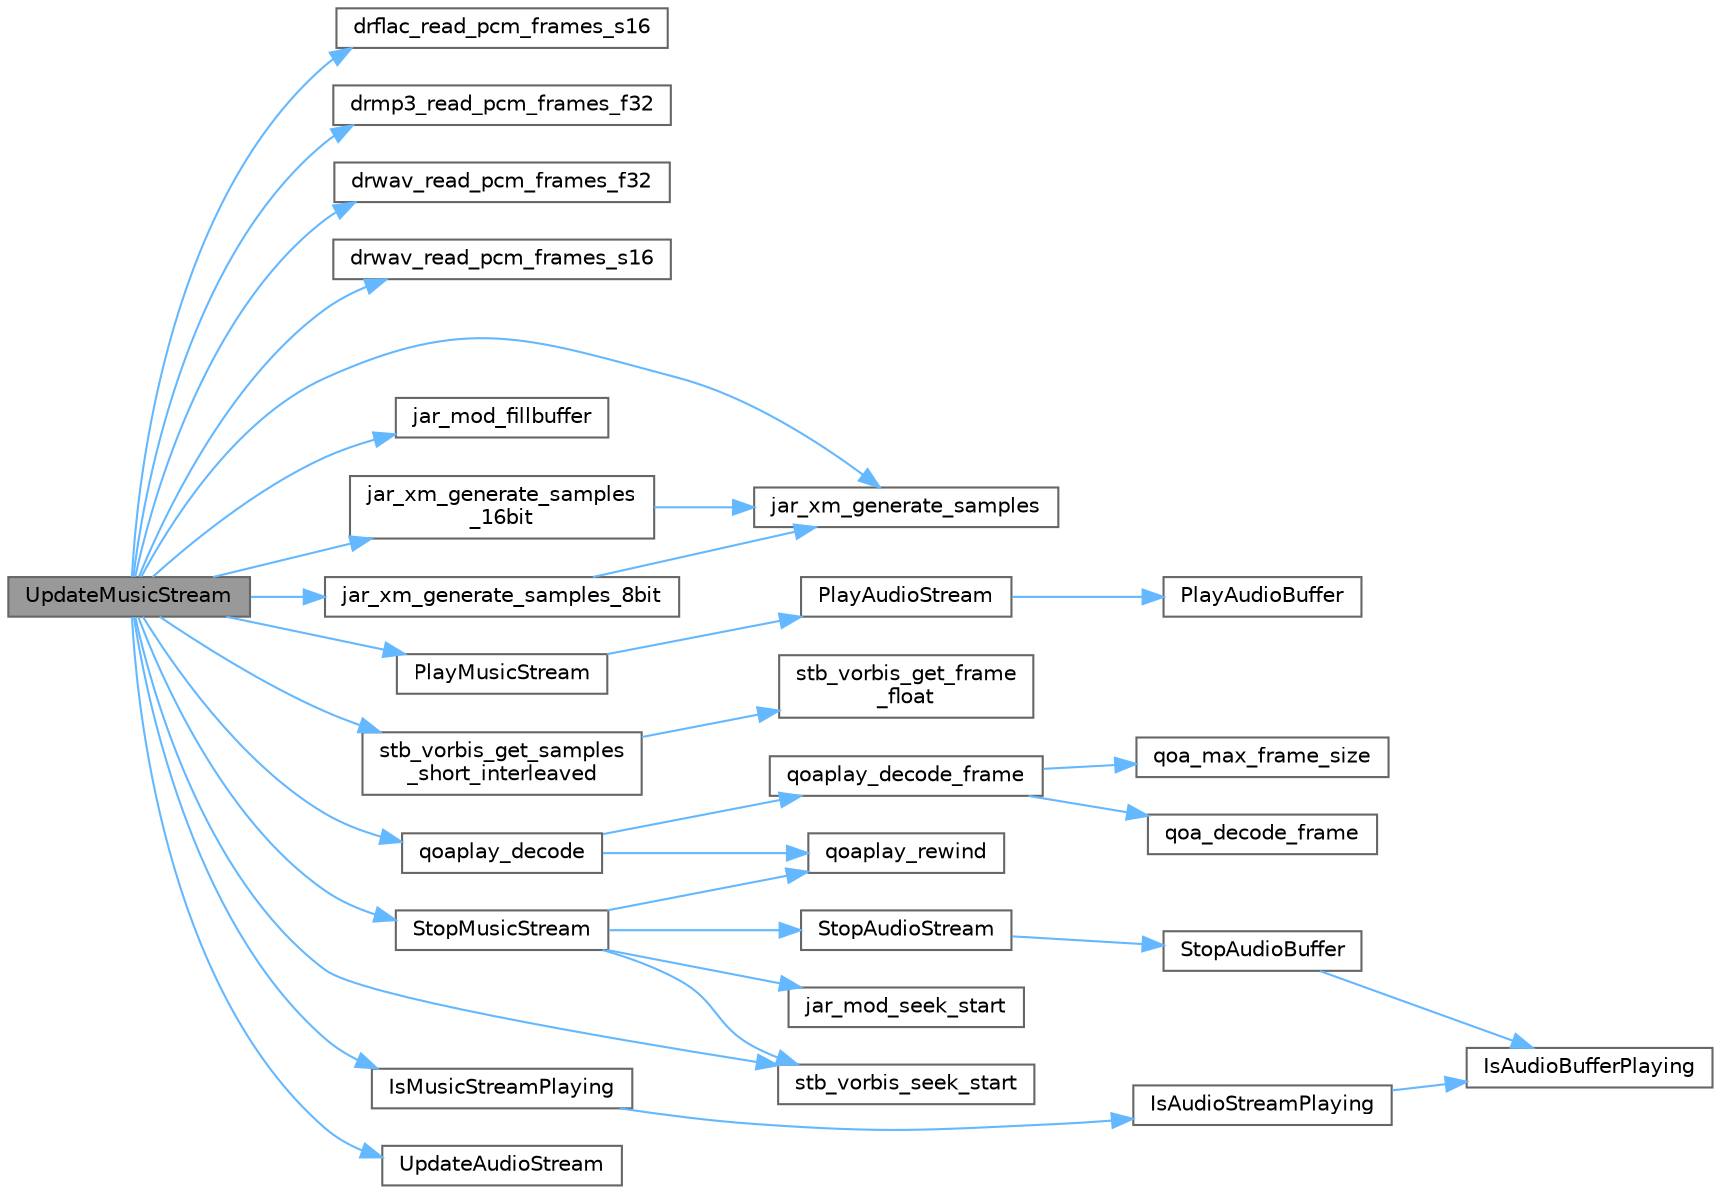 digraph "UpdateMusicStream"
{
 // LATEX_PDF_SIZE
  bgcolor="transparent";
  edge [fontname=Helvetica,fontsize=10,labelfontname=Helvetica,labelfontsize=10];
  node [fontname=Helvetica,fontsize=10,shape=box,height=0.2,width=0.4];
  rankdir="LR";
  Node1 [id="Node000001",label="UpdateMusicStream",height=0.2,width=0.4,color="gray40", fillcolor="grey60", style="filled", fontcolor="black",tooltip=" "];
  Node1 -> Node2 [id="edge65_Node000001_Node000002",color="steelblue1",style="solid",tooltip=" "];
  Node2 [id="Node000002",label="drflac_read_pcm_frames_s16",height=0.2,width=0.4,color="grey40", fillcolor="white", style="filled",URL="$_classes_2lib_2external_2dr__flac_8h.html#a12f7303d9deb02e5d2d402f64cf03163",tooltip=" "];
  Node1 -> Node3 [id="edge66_Node000001_Node000003",color="steelblue1",style="solid",tooltip=" "];
  Node3 [id="Node000003",label="drmp3_read_pcm_frames_f32",height=0.2,width=0.4,color="grey40", fillcolor="white", style="filled",URL="$_classes_2lib_2external_2dr__mp3_8h.html#a0e588ddd6de55091a74063afecd8d56b",tooltip=" "];
  Node1 -> Node4 [id="edge67_Node000001_Node000004",color="steelblue1",style="solid",tooltip=" "];
  Node4 [id="Node000004",label="drwav_read_pcm_frames_f32",height=0.2,width=0.4,color="grey40", fillcolor="white", style="filled",URL="$_classes_2lib_2external_2dr__wav_8h.html#a5a8ce89d5c12f4e7f9ea8a17d2c8337c",tooltip=" "];
  Node1 -> Node5 [id="edge68_Node000001_Node000005",color="steelblue1",style="solid",tooltip=" "];
  Node5 [id="Node000005",label="drwav_read_pcm_frames_s16",height=0.2,width=0.4,color="grey40", fillcolor="white", style="filled",URL="$_classes_2lib_2external_2dr__wav_8h.html#acf48d38f1258631922c4f4ab5b8357d7",tooltip=" "];
  Node1 -> Node6 [id="edge69_Node000001_Node000006",color="steelblue1",style="solid",tooltip=" "];
  Node6 [id="Node000006",label="IsMusicStreamPlaying",height=0.2,width=0.4,color="grey40", fillcolor="white", style="filled",URL="$_classes_2lib_2raudio_8c.html#a7236e3562b69a4ac40fb3e0b72a497ed",tooltip=" "];
  Node6 -> Node7 [id="edge70_Node000006_Node000007",color="steelblue1",style="solid",tooltip=" "];
  Node7 [id="Node000007",label="IsAudioStreamPlaying",height=0.2,width=0.4,color="grey40", fillcolor="white", style="filled",URL="$_classes_2lib_2raudio_8c.html#a011be289cff0ce881ddb378868f29dca",tooltip=" "];
  Node7 -> Node8 [id="edge71_Node000007_Node000008",color="steelblue1",style="solid",tooltip=" "];
  Node8 [id="Node000008",label="IsAudioBufferPlaying",height=0.2,width=0.4,color="grey40", fillcolor="white", style="filled",URL="$_classes_2lib_2raudio_8c.html#a22d1b17209c34733b05e0e2850e1df3a",tooltip=" "];
  Node1 -> Node9 [id="edge72_Node000001_Node000009",color="steelblue1",style="solid",tooltip=" "];
  Node9 [id="Node000009",label="jar_mod_fillbuffer",height=0.2,width=0.4,color="grey40", fillcolor="white", style="filled",URL="$_classes_2lib_2external_2jar__mod_8h.html#aaae0576db604b379a412b7db94aaa8c1",tooltip=" "];
  Node1 -> Node10 [id="edge73_Node000001_Node000010",color="steelblue1",style="solid",tooltip=" "];
  Node10 [id="Node000010",label="jar_xm_generate_samples",height=0.2,width=0.4,color="grey40", fillcolor="white", style="filled",URL="$_classes_2lib_2external_2jar__xm_8h.html#a818f4b06a0e4d755e7a992446c05f783",tooltip=" "];
  Node1 -> Node11 [id="edge74_Node000001_Node000011",color="steelblue1",style="solid",tooltip=" "];
  Node11 [id="Node000011",label="jar_xm_generate_samples\l_16bit",height=0.2,width=0.4,color="grey40", fillcolor="white", style="filled",URL="$_classes_2lib_2external_2jar__xm_8h.html#aad9a0cec4fd5feae711ab79e574bd47e",tooltip=" "];
  Node11 -> Node10 [id="edge75_Node000011_Node000010",color="steelblue1",style="solid",tooltip=" "];
  Node1 -> Node12 [id="edge76_Node000001_Node000012",color="steelblue1",style="solid",tooltip=" "];
  Node12 [id="Node000012",label="jar_xm_generate_samples_8bit",height=0.2,width=0.4,color="grey40", fillcolor="white", style="filled",URL="$_classes_2lib_2external_2jar__xm_8h.html#ac5fa7869ada574b7ca87e97e40b12a30",tooltip=" "];
  Node12 -> Node10 [id="edge77_Node000012_Node000010",color="steelblue1",style="solid",tooltip=" "];
  Node1 -> Node13 [id="edge78_Node000001_Node000013",color="steelblue1",style="solid",tooltip=" "];
  Node13 [id="Node000013",label="PlayMusicStream",height=0.2,width=0.4,color="grey40", fillcolor="white", style="filled",URL="$_classes_2lib_2raudio_8c.html#a4c5a0e67b853412824da3882ddd99914",tooltip=" "];
  Node13 -> Node14 [id="edge79_Node000013_Node000014",color="steelblue1",style="solid",tooltip=" "];
  Node14 [id="Node000014",label="PlayAudioStream",height=0.2,width=0.4,color="grey40", fillcolor="white", style="filled",URL="$_classes_2lib_2raudio_8c.html#a4103c4ab745e38641c696b81d3318cde",tooltip=" "];
  Node14 -> Node15 [id="edge80_Node000014_Node000015",color="steelblue1",style="solid",tooltip=" "];
  Node15 [id="Node000015",label="PlayAudioBuffer",height=0.2,width=0.4,color="grey40", fillcolor="white", style="filled",URL="$_classes_2lib_2raudio_8c.html#a9dc486971612309b12657ba6995a8e16",tooltip=" "];
  Node1 -> Node16 [id="edge81_Node000001_Node000016",color="steelblue1",style="solid",tooltip=" "];
  Node16 [id="Node000016",label="qoaplay_decode",height=0.2,width=0.4,color="grey40", fillcolor="white", style="filled",URL="$_classes_2lib_2external_2qoaplay_8c.html#a94b31091dbcba40116eb7ff8bde126af",tooltip=" "];
  Node16 -> Node17 [id="edge82_Node000016_Node000017",color="steelblue1",style="solid",tooltip=" "];
  Node17 [id="Node000017",label="qoaplay_decode_frame",height=0.2,width=0.4,color="grey40", fillcolor="white", style="filled",URL="$_classes_2lib_2external_2qoaplay_8c.html#a85b5bd3db9253543d9807d2342fe4e6b",tooltip=" "];
  Node17 -> Node18 [id="edge83_Node000017_Node000018",color="steelblue1",style="solid",tooltip=" "];
  Node18 [id="Node000018",label="qoa_decode_frame",height=0.2,width=0.4,color="grey40", fillcolor="white", style="filled",URL="$_classes_2lib_2external_2qoa_8h.html#ab24537aedf9ace4efe796acc5ba32208",tooltip=" "];
  Node17 -> Node19 [id="edge84_Node000017_Node000019",color="steelblue1",style="solid",tooltip=" "];
  Node19 [id="Node000019",label="qoa_max_frame_size",height=0.2,width=0.4,color="grey40", fillcolor="white", style="filled",URL="$_classes_2lib_2external_2qoa_8h.html#a000231eba8a5ce040596c7dbb16a36df",tooltip=" "];
  Node16 -> Node20 [id="edge85_Node000016_Node000020",color="steelblue1",style="solid",tooltip=" "];
  Node20 [id="Node000020",label="qoaplay_rewind",height=0.2,width=0.4,color="grey40", fillcolor="white", style="filled",URL="$_classes_2lib_2external_2qoaplay_8c.html#a768b1530651d1357e115e8d26eac531e",tooltip=" "];
  Node1 -> Node21 [id="edge86_Node000001_Node000021",color="steelblue1",style="solid",tooltip=" "];
  Node21 [id="Node000021",label="stb_vorbis_get_samples\l_short_interleaved",height=0.2,width=0.4,color="grey40", fillcolor="white", style="filled",URL="$_classes_2lib_2external_2stb__vorbis_8c.html#ade776d535501af37f599e05ff289f3fe",tooltip=" "];
  Node21 -> Node22 [id="edge87_Node000021_Node000022",color="steelblue1",style="solid",tooltip=" "];
  Node22 [id="Node000022",label="stb_vorbis_get_frame\l_float",height=0.2,width=0.4,color="grey40", fillcolor="white", style="filled",URL="$_classes_2lib_2external_2stb__vorbis_8c.html#a3b2691d598485e0c5e1b4ac56173a0ce",tooltip=" "];
  Node1 -> Node23 [id="edge88_Node000001_Node000023",color="steelblue1",style="solid",tooltip=" "];
  Node23 [id="Node000023",label="stb_vorbis_seek_start",height=0.2,width=0.4,color="grey40", fillcolor="white", style="filled",URL="$_classes_2lib_2external_2stb__vorbis_8c.html#a4e7cb71cdf8073dc887c356e52c3aacd",tooltip=" "];
  Node1 -> Node24 [id="edge89_Node000001_Node000024",color="steelblue1",style="solid",tooltip=" "];
  Node24 [id="Node000024",label="StopMusicStream",height=0.2,width=0.4,color="grey40", fillcolor="white", style="filled",URL="$_classes_2lib_2raudio_8c.html#a24f3f1a7eb41e74f16a70a06836f4cc3",tooltip=" "];
  Node24 -> Node25 [id="edge90_Node000024_Node000025",color="steelblue1",style="solid",tooltip=" "];
  Node25 [id="Node000025",label="jar_mod_seek_start",height=0.2,width=0.4,color="grey40", fillcolor="white", style="filled",URL="$_classes_2lib_2external_2jar__mod_8h.html#ac4b3582d5b65e2365b6f54eaacdbf173",tooltip=" "];
  Node24 -> Node20 [id="edge91_Node000024_Node000020",color="steelblue1",style="solid",tooltip=" "];
  Node24 -> Node23 [id="edge92_Node000024_Node000023",color="steelblue1",style="solid",tooltip=" "];
  Node24 -> Node26 [id="edge93_Node000024_Node000026",color="steelblue1",style="solid",tooltip=" "];
  Node26 [id="Node000026",label="StopAudioStream",height=0.2,width=0.4,color="grey40", fillcolor="white", style="filled",URL="$_classes_2lib_2raudio_8c.html#a1de7d36fd7a8cf801f619244b0e6c834",tooltip=" "];
  Node26 -> Node27 [id="edge94_Node000026_Node000027",color="steelblue1",style="solid",tooltip=" "];
  Node27 [id="Node000027",label="StopAudioBuffer",height=0.2,width=0.4,color="grey40", fillcolor="white", style="filled",URL="$_classes_2lib_2raudio_8c.html#a68eacf979bd42450393ff13e14ed66c4",tooltip=" "];
  Node27 -> Node8 [id="edge95_Node000027_Node000008",color="steelblue1",style="solid",tooltip=" "];
  Node1 -> Node28 [id="edge96_Node000001_Node000028",color="steelblue1",style="solid",tooltip=" "];
  Node28 [id="Node000028",label="UpdateAudioStream",height=0.2,width=0.4,color="grey40", fillcolor="white", style="filled",URL="$_classes_2lib_2raudio_8c.html#afa0fba28d22d30ce9d87645ac801a8fc",tooltip=" "];
}
